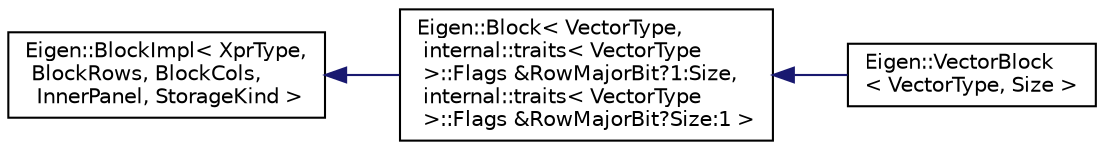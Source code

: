 digraph "Graphical Class Hierarchy"
{
  edge [fontname="Helvetica",fontsize="10",labelfontname="Helvetica",labelfontsize="10"];
  node [fontname="Helvetica",fontsize="10",shape=record];
  rankdir="LR";
  Node1 [label="Eigen::BlockImpl\< XprType,\l BlockRows, BlockCols,\l InnerPanel, StorageKind \>",height=0.2,width=0.4,color="black", fillcolor="white", style="filled",URL="$class_eigen_1_1_block_impl.html"];
  Node1 -> Node2 [dir="back",color="midnightblue",fontsize="10",style="solid",fontname="Helvetica"];
  Node2 [label="Eigen::Block\< VectorType,\l internal::traits\< VectorType\l \>::Flags &RowMajorBit?1:Size,\l internal::traits\< VectorType\l \>::Flags &RowMajorBit?Size:1 \>",height=0.2,width=0.4,color="black", fillcolor="white", style="filled",URL="$class_eigen_1_1_block.html"];
  Node2 -> Node3 [dir="back",color="midnightblue",fontsize="10",style="solid",fontname="Helvetica"];
  Node3 [label="Eigen::VectorBlock\l\< VectorType, Size \>",height=0.2,width=0.4,color="black", fillcolor="white", style="filled",URL="$class_eigen_1_1_vector_block.html",tooltip="Expression of a fixed-size or dynamic-size sub-vector. "];
}
